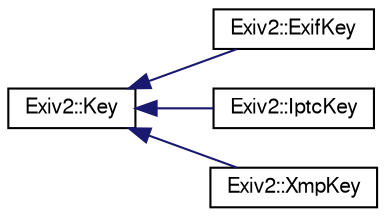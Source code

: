 digraph "Graphical Class Hierarchy"
{
  edge [fontname="FreeSans",fontsize="10",labelfontname="FreeSans",labelfontsize="10"];
  node [fontname="FreeSans",fontsize="10",shape=record];
  rankdir="LR";
  Node1 [label="Exiv2::Key",height=0.2,width=0.4,color="black", fillcolor="white", style="filled",URL="$classExiv2_1_1Key.html",tooltip="Abstract base class defining the Key of a metadatum. Keys are used to identify and group metadata..."];
  Node1 -> Node2 [dir="back",color="midnightblue",fontsize="10",style="solid",fontname="FreeSans"];
  Node2 [label="Exiv2::ExifKey",height=0.2,width=0.4,color="black", fillcolor="white", style="filled",URL="$classExiv2_1_1ExifKey.html",tooltip="Concrete keys for Exif metadata and access to Exif tag reference data. "];
  Node1 -> Node3 [dir="back",color="midnightblue",fontsize="10",style="solid",fontname="FreeSans"];
  Node3 [label="Exiv2::IptcKey",height=0.2,width=0.4,color="black", fillcolor="white", style="filled",URL="$classExiv2_1_1IptcKey.html",tooltip="Concrete keys for IPTC metadata. "];
  Node1 -> Node4 [dir="back",color="midnightblue",fontsize="10",style="solid",fontname="FreeSans"];
  Node4 [label="Exiv2::XmpKey",height=0.2,width=0.4,color="black", fillcolor="white", style="filled",URL="$classExiv2_1_1XmpKey.html",tooltip="Concrete keys for XMP metadata. "];
}
